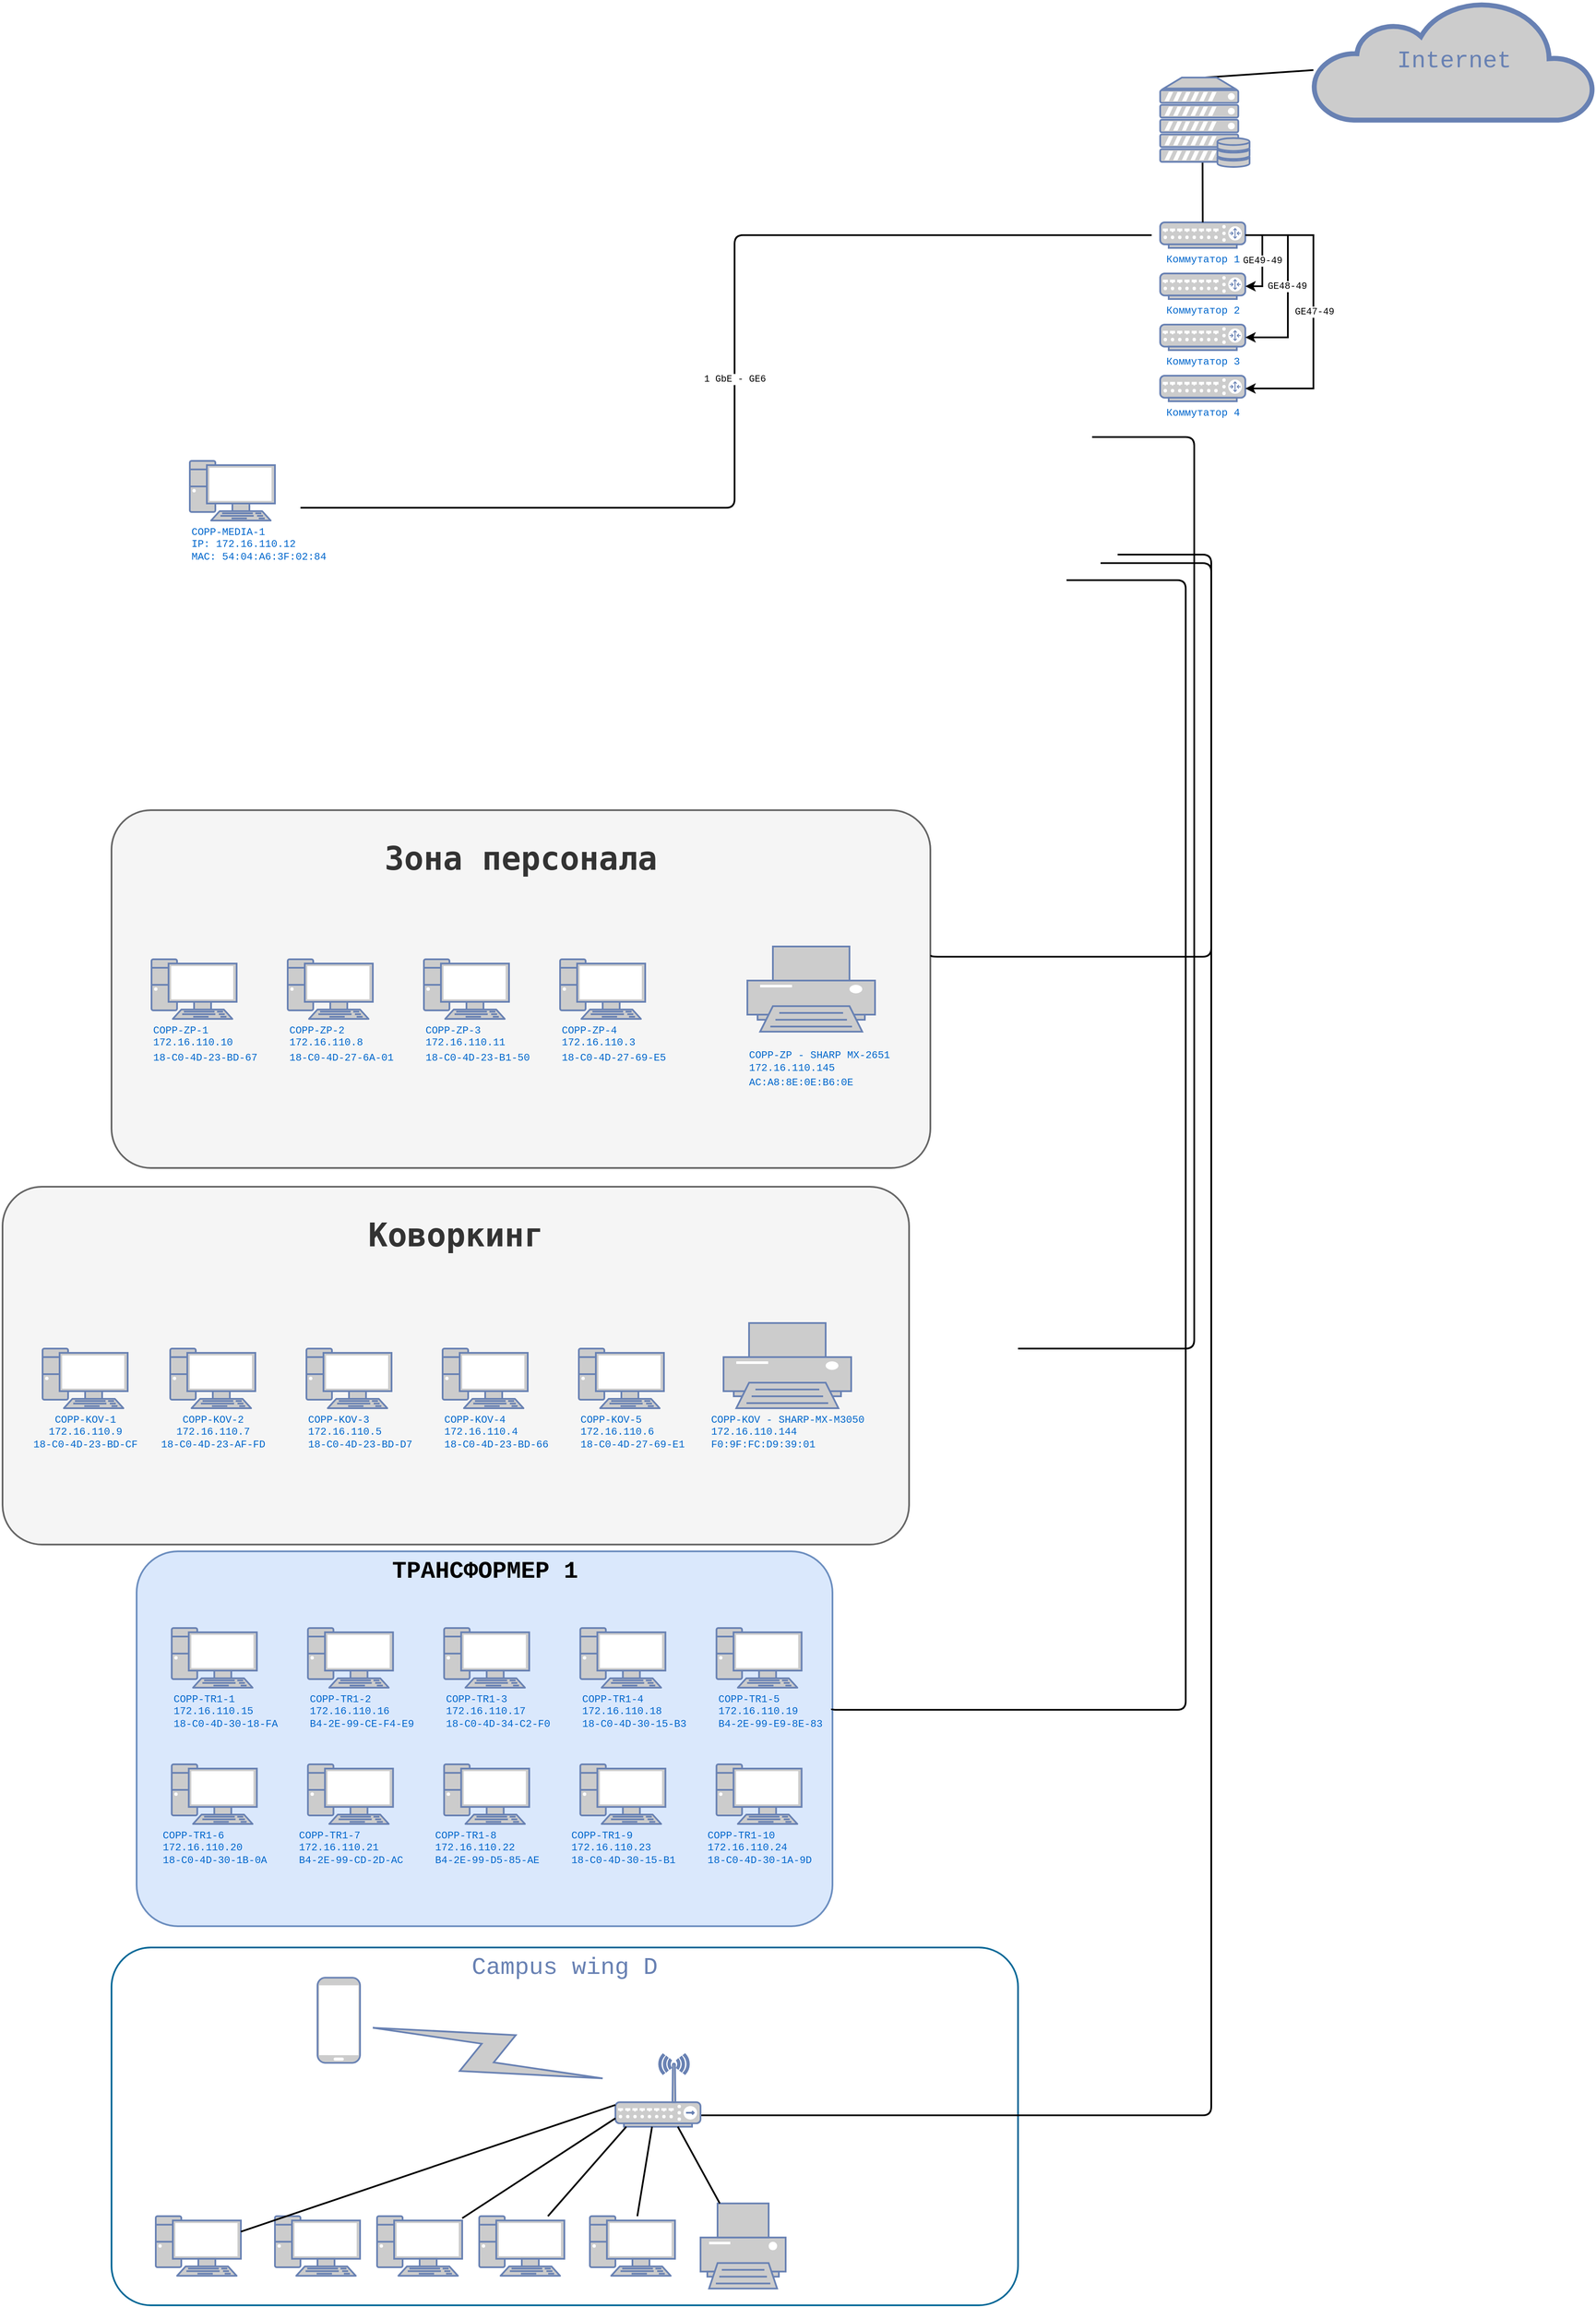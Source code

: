 <mxfile version="24.7.12">
  <diagram name="Page-1" id="bfe91b75-5d2c-26a0-9c1d-138518896778">
    <mxGraphModel dx="4447" dy="3542" grid="1" gridSize="10" guides="1" tooltips="1" connect="1" arrows="1" fold="1" page="1" pageScale="1" pageWidth="1100" pageHeight="850" background="none" math="0" shadow="0">
      <root>
        <mxCell id="0" />
        <mxCell id="1" parent="0" />
        <mxCell id="7c3789c024ecab99-82" value="Campus wing D" style="rounded=1;whiteSpace=wrap;html=1;shadow=0;comic=0;strokeColor=#036897;strokeWidth=2;fillColor=none;fontFamily=Courier New;fontSize=28;fontColor=#6881B3;align=center;arcSize=11;verticalAlign=top;" parent="1" vertex="1">
          <mxGeometry x="78" y="1355" width="1065" height="420" as="geometry" />
        </mxCell>
        <mxCell id="7c3789c024ecab99-81" value="&lt;b&gt;ТРАНСФОРМЕР 1&lt;/b&gt;" style="rounded=1;whiteSpace=wrap;html=1;shadow=0;comic=0;strokeColor=#6c8ebf;strokeWidth=2;fillColor=#dae8fc;fontFamily=Courier New;fontSize=28;align=center;arcSize=11;verticalAlign=top;" parent="1" vertex="1">
          <mxGeometry x="107.5" y="890" width="817.5" height="440" as="geometry" />
        </mxCell>
        <mxCell id="7c3789c024ecab99-79" value="&lt;pre style=&quot;color: rgb(51, 51, 51);&quot;&gt;&lt;span style=&quot;font-size: 38px; background-color: initial;&quot;&gt;&lt;b&gt;Коворкинг&lt;/b&gt;&lt;/span&gt;&lt;/pre&gt;" style="rounded=1;whiteSpace=wrap;html=1;shadow=0;comic=0;strokeColor=#666666;strokeWidth=2;fillColor=#f5f5f5;fontFamily=Courier New;fontSize=28;fontColor=#333333;align=center;arcSize=11;verticalAlign=top;" parent="1" vertex="1">
          <mxGeometry x="-50" y="462" width="1065" height="420" as="geometry" />
        </mxCell>
        <mxCell id="7c3789c024ecab99-78" value="&lt;pre style=&quot;&quot;&gt;&lt;span style=&quot;font-size: 38px; background-color: initial;&quot;&gt;&lt;b&gt;Зона персонала&lt;/b&gt;&lt;/span&gt;&lt;/pre&gt;" style="rounded=1;whiteSpace=wrap;html=1;shadow=0;comic=0;strokeWidth=2;fontFamily=Courier New;fontSize=28;align=center;arcSize=11;verticalAlign=top;fillColor=#f5f5f5;fontColor=#333333;strokeColor=#666666;" parent="1" vertex="1">
          <mxGeometry x="78" y="20" width="962" height="420" as="geometry" />
        </mxCell>
        <mxCell id="7c3789c024ecab99-18" style="edgeStyle=orthogonalEdgeStyle;html=1;labelBackgroundColor=none;endArrow=none;endFill=0;strokeWidth=2;fontFamily=Courier New;fontSize=15;fontColor=#036897;exitX=1.001;exitY=0.405;exitDx=0;exitDy=0;exitPerimeter=0;" parent="1" source="7c3789c024ecab99-78" edge="1">
          <mxGeometry relative="1" as="geometry">
            <mxPoint x="1260" y="-280" as="targetPoint" />
            <Array as="points">
              <mxPoint x="1370" y="192" />
              <mxPoint x="1370" y="-280" />
            </Array>
            <mxPoint x="1050" y="192" as="sourcePoint" />
          </mxGeometry>
        </mxCell>
        <mxCell id="7c3789c024ecab99-10" value="Коммутатор 2" style="fontColor=#0066CC;verticalAlign=top;verticalLabelPosition=bottom;labelPosition=center;align=center;html=1;fillColor=#CCCCCC;strokeColor=#6881B3;gradientColor=none;gradientDirection=north;strokeWidth=2;shape=mxgraph.networks.router;rounded=0;shadow=0;comic=0;fontFamily=Courier New;" parent="1" vertex="1">
          <mxGeometry x="1310" y="-610" width="100" height="30" as="geometry" />
        </mxCell>
        <mxCell id="7c3789c024ecab99-1" value="COPP-ZP-1&lt;div&gt;&lt;table style=&quot;border-collapse:&lt;br/&gt; collapse;width:142pt&quot; width=&quot;189&quot; cellspacing=&quot;0&quot; cellpadding=&quot;0&quot; border=&quot;0&quot;&gt;&lt;tbody&gt;&lt;tr style=&quot;height:15.0pt&quot; height=&quot;20&quot;&gt;  &lt;td style=&quot;height:15.0pt;width:142pt&quot; width=&quot;189&quot; class=&quot;xl65&quot; height=&quot;20&quot;&gt;172.16.110.10&lt;br&gt;&lt;table style=&quot;border-collapse:&lt;br/&gt; collapse;width:149pt&quot; width=&quot;199&quot; cellspacing=&quot;0&quot; cellpadding=&quot;0&quot; border=&quot;0&quot;&gt;&lt;tbody&gt;&lt;tr style=&quot;height:15.0pt&quot; height=&quot;20&quot;&gt;  &lt;td style=&quot;height:15.0pt;width:149pt&quot; width=&quot;199&quot; class=&quot;xl65&quot; height=&quot;20&quot;&gt;18-C0-4D-23-BD-67&lt;/td&gt;&lt;/tr&gt;&lt;/tbody&gt;&lt;/table&gt;&lt;/td&gt;&lt;/tr&gt;&lt;/tbody&gt;&lt;/table&gt;&lt;/div&gt;" style="fontColor=#0066CC;verticalAlign=top;verticalLabelPosition=bottom;labelPosition=center;align=left;html=1;fillColor=#CCCCCC;strokeColor=#6881B3;gradientColor=none;gradientDirection=north;strokeWidth=2;shape=mxgraph.networks.pc;rounded=0;shadow=0;comic=0;fontFamily=Courier New;" parent="1" vertex="1">
          <mxGeometry x="125.0" y="195" width="100" height="70" as="geometry" />
        </mxCell>
        <mxCell id="7c3789c024ecab99-2" value="COPP-ZP-2&lt;div&gt;&lt;div&gt;&lt;table style=&quot;border-collapse:&lt;br/&gt; collapse;width:142pt&quot; width=&quot;189&quot; cellspacing=&quot;0&quot; cellpadding=&quot;0&quot; border=&quot;0&quot;&gt;&lt;tbody&gt;&lt;tr style=&quot;height:15.0pt&quot; height=&quot;20&quot;&gt;  &lt;td style=&quot;height:15.0pt;width:142pt&quot; width=&quot;189&quot; class=&quot;xl65&quot; height=&quot;20&quot;&gt;172.16.110.8&lt;br&gt;&lt;table style=&quot;border-collapse:&lt;br/&gt; collapse;width:149pt&quot; width=&quot;199&quot; cellspacing=&quot;0&quot; cellpadding=&quot;0&quot; border=&quot;0&quot;&gt;&lt;tbody&gt;&lt;tr style=&quot;height:15.0pt&quot; height=&quot;20&quot;&gt;  &lt;td style=&quot;height:15.0pt;width:149pt&quot; width=&quot;199&quot; class=&quot;xl65&quot; height=&quot;20&quot;&gt;18-С0-4D-27-6A-01&lt;/td&gt;&lt;/tr&gt;&lt;/tbody&gt;&lt;/table&gt;&lt;/td&gt;&lt;/tr&gt;&lt;/tbody&gt;&lt;/table&gt;&lt;/div&gt;&lt;/div&gt;" style="fontColor=#0066CC;verticalAlign=top;verticalLabelPosition=bottom;labelPosition=center;align=left;html=1;fillColor=#CCCCCC;strokeColor=#6881B3;gradientColor=none;gradientDirection=north;strokeWidth=2;shape=mxgraph.networks.pc;rounded=0;shadow=0;comic=0;fontFamily=Courier New;" parent="1" vertex="1">
          <mxGeometry x="285.0" y="195" width="100" height="70" as="geometry" />
        </mxCell>
        <mxCell id="7c3789c024ecab99-3" value="COPP-ZP-3&lt;br&gt;&lt;table style=&quot;border-collapse:&lt;br/&gt; collapse;width:142pt&quot; width=&quot;189&quot; cellspacing=&quot;0&quot; cellpadding=&quot;0&quot; border=&quot;0&quot;&gt;&lt;tbody&gt;&lt;tr style=&quot;height:15.0pt&quot; height=&quot;20&quot;&gt;  &lt;td style=&quot;height:15.0pt;width:142pt&quot; width=&quot;189&quot; class=&quot;xl65&quot; height=&quot;20&quot;&gt;172.16.110.11&lt;br&gt;&lt;table style=&quot;border-collapse:&lt;br/&gt; collapse;width:149pt&quot; width=&quot;199&quot; cellspacing=&quot;0&quot; cellpadding=&quot;0&quot; border=&quot;0&quot;&gt;&lt;tbody&gt;&lt;tr style=&quot;height:15.0pt&quot; height=&quot;20&quot;&gt;  &lt;td style=&quot;height:15.0pt;width:149pt&quot; width=&quot;199&quot; class=&quot;xl65&quot; height=&quot;20&quot;&gt;18-C0-4D-23-B1-50&lt;/td&gt;&lt;/tr&gt;&lt;/tbody&gt;&lt;/table&gt;&lt;/td&gt;&lt;/tr&gt;&lt;/tbody&gt;&lt;/table&gt;" style="fontColor=#0066CC;verticalAlign=top;verticalLabelPosition=bottom;labelPosition=center;align=left;html=1;fillColor=#CCCCCC;strokeColor=#6881B3;gradientColor=none;gradientDirection=north;strokeWidth=2;shape=mxgraph.networks.pc;rounded=0;shadow=0;comic=0;fontFamily=Courier New;" parent="1" vertex="1">
          <mxGeometry x="445.0" y="195" width="100" height="70" as="geometry" />
        </mxCell>
        <mxCell id="7c3789c024ecab99-5" value="COPP-ZP-4&lt;br&gt;&lt;table style=&quot;border-collapse:&lt;br/&gt; collapse;width:142pt&quot; width=&quot;189&quot; cellspacing=&quot;0&quot; cellpadding=&quot;0&quot; border=&quot;0&quot;&gt;&lt;tbody&gt;&lt;tr style=&quot;height:15.0pt&quot; height=&quot;20&quot;&gt;  &lt;td style=&quot;height:15.0pt;width:142pt&quot; width=&quot;189&quot; class=&quot;xl65&quot; height=&quot;20&quot;&gt;172.16.110.3&lt;br&gt;&lt;table style=&quot;border-collapse:&lt;br/&gt; collapse;width:149pt&quot; width=&quot;199&quot; cellspacing=&quot;0&quot; cellpadding=&quot;0&quot; border=&quot;0&quot;&gt;&lt;tbody&gt;&lt;tr style=&quot;height:15.0pt&quot; height=&quot;20&quot;&gt;  &lt;td style=&quot;height:15.0pt;width:149pt&quot; width=&quot;199&quot; class=&quot;xl65&quot; height=&quot;20&quot;&gt;18-C0-4D-27-69-E5&lt;/td&gt;&lt;/tr&gt;&lt;/tbody&gt;&lt;/table&gt;&lt;/td&gt;&lt;/tr&gt;&lt;/tbody&gt;&lt;/table&gt;&lt;div&gt;&lt;br&gt;&lt;/div&gt;" style="fontColor=#0066CC;verticalAlign=top;verticalLabelPosition=bottom;labelPosition=center;align=left;html=1;fillColor=#CCCCCC;strokeColor=#6881B3;gradientColor=none;gradientDirection=north;strokeWidth=2;shape=mxgraph.networks.pc;rounded=0;shadow=0;comic=0;fontFamily=Courier New;" parent="1" vertex="1">
          <mxGeometry x="605.0" y="195" width="100" height="70" as="geometry" />
        </mxCell>
        <mxCell id="7c3789c024ecab99-6" value="&lt;br&gt;&lt;table style=&quot;border-collapse:&lt;br/&gt; collapse;width:170pt&quot; width=&quot;227&quot; cellspacing=&quot;0&quot; cellpadding=&quot;0&quot; border=&quot;0&quot;&gt;&lt;tbody&gt;&lt;tr style=&quot;height:15.0pt&quot; height=&quot;20&quot;&gt;  &lt;td style=&quot;height:15.0pt;width:170pt&quot; width=&quot;227&quot; class=&quot;xl65&quot; height=&quot;20&quot;&gt;COPP-ZP - SHARP MX-2651&lt;br&gt;&lt;table style=&quot;border-collapse:&lt;br/&gt; collapse;width:142pt&quot; width=&quot;189&quot; cellspacing=&quot;0&quot; cellpadding=&quot;0&quot; border=&quot;0&quot;&gt;&lt;tbody&gt;&lt;tr style=&quot;height:15.0pt&quot; height=&quot;20&quot;&gt;  &lt;td style=&quot;height:15.0pt;width:142pt&quot; width=&quot;189&quot; height=&quot;20&quot;&gt;172.16.110.145&lt;br&gt;&lt;table style=&quot;border-collapse:&lt;br/&gt; collapse;width:149pt&quot; width=&quot;199&quot; cellspacing=&quot;0&quot; cellpadding=&quot;0&quot; border=&quot;0&quot;&gt;&lt;tbody&gt;&lt;tr style=&quot;height:15.0pt&quot; height=&quot;20&quot;&gt;  &lt;td style=&quot;height:15.0pt;width:149pt&quot; width=&quot;199&quot; height=&quot;20&quot;&gt;AC:A8:8E:0E:B6:0E&lt;/td&gt;&lt;/tr&gt;&lt;/tbody&gt;&lt;/table&gt;&lt;/td&gt;&lt;/tr&gt;&lt;/tbody&gt;&lt;/table&gt;&lt;/td&gt;&lt;/tr&gt;&lt;/tbody&gt;&lt;/table&gt;" style="fontColor=#0066CC;verticalAlign=top;verticalLabelPosition=bottom;labelPosition=center;align=left;html=1;fillColor=#CCCCCC;strokeColor=#6881B3;gradientColor=none;gradientDirection=north;strokeWidth=2;shape=mxgraph.networks.printer;rounded=0;shadow=0;comic=0;fontFamily=Courier New;" parent="1" vertex="1">
          <mxGeometry x="825" y="180" width="150" height="100" as="geometry" />
        </mxCell>
        <mxCell id="7c3789c024ecab99-20" value="COPP-KOV-1&lt;table style=&quot;border-collapse:&lt;br/&gt; collapse;width:142pt&quot; width=&quot;189&quot; cellspacing=&quot;0&quot; cellpadding=&quot;0&quot; border=&quot;0&quot;&gt;&lt;tbody&gt;&lt;tr style=&quot;height:15.0pt&quot; height=&quot;20&quot;&gt;&lt;br/&gt;  &lt;td style=&quot;height:15.0pt;width:142pt&quot; width=&quot;189&quot; class=&quot;xl65&quot; height=&quot;20&quot;&gt;172.16.110.9&lt;table style=&quot;border-collapse:&lt;br/&gt; collapse;width:149pt&quot; width=&quot;199&quot; cellspacing=&quot;0&quot; cellpadding=&quot;0&quot; border=&quot;0&quot;&gt;&lt;tbody&gt;&lt;tr style=&quot;height:15.0pt&quot; height=&quot;20&quot;&gt;&lt;br/&gt;  &lt;td style=&quot;height:15.0pt;width:149pt&quot; width=&quot;199&quot; class=&quot;xl65&quot; height=&quot;20&quot;&gt;18-C0-4D-23-BD-CF&lt;table style=&quot;border-collapse:&lt;br/&gt; collapse;width:149pt&quot; width=&quot;199&quot; cellspacing=&quot;0&quot; cellpadding=&quot;0&quot; border=&quot;0&quot;&gt;&lt;tbody&gt;&lt;tr style=&quot;height:15.0pt&quot; height=&quot;20&quot;&gt;&lt;br/&gt;  &lt;td style=&quot;height:15.0pt;width:149pt&quot; width=&quot;199&quot; class=&quot;xl65&quot; height=&quot;20&quot;&gt;&lt;br&gt;&lt;/td&gt;&lt;/tr&gt;&lt;/tbody&gt;&lt;/table&gt;&lt;/td&gt;&lt;/tr&gt;&lt;/tbody&gt;&lt;/table&gt;&lt;/td&gt;&lt;/tr&gt;&lt;/tbody&gt;&lt;/table&gt;" style="fontColor=#0066CC;verticalAlign=top;verticalLabelPosition=bottom;labelPosition=center;align=center;html=1;fillColor=#CCCCCC;strokeColor=#6881B3;gradientColor=none;gradientDirection=north;strokeWidth=2;shape=mxgraph.networks.pc;rounded=0;shadow=0;comic=0;fontFamily=Courier New;" parent="1" vertex="1">
          <mxGeometry x="-3.0" y="652" width="100" height="70" as="geometry" />
        </mxCell>
        <mxCell id="7c3789c024ecab99-21" value="COPP-KOV-2&lt;table style=&quot;border-collapse:&lt;br/&gt; collapse;width:142pt&quot; width=&quot;189&quot; cellspacing=&quot;0&quot; cellpadding=&quot;0&quot; border=&quot;0&quot;&gt;&lt;tbody&gt;&lt;tr style=&quot;height:15.0pt&quot; height=&quot;20&quot;&gt;&lt;br/&gt;  &lt;td style=&quot;height:15.0pt;width:142pt&quot; width=&quot;189&quot; class=&quot;xl65&quot; height=&quot;20&quot;&gt;172.16.110.7&lt;table style=&quot;border-collapse:&lt;br/&gt; collapse;width:149pt&quot; width=&quot;199&quot; cellspacing=&quot;0&quot; cellpadding=&quot;0&quot; border=&quot;0&quot;&gt;&lt;tbody&gt;&lt;tr style=&quot;height:15.0pt&quot; height=&quot;20&quot;&gt;&lt;br/&gt;  &lt;td style=&quot;height:15.0pt;width:149pt&quot; width=&quot;199&quot; class=&quot;xl65&quot; height=&quot;20&quot;&gt;18-C0-4D-23-AF-FD&lt;table style=&quot;border-collapse:&lt;br/&gt; collapse;width:149pt&quot; width=&quot;199&quot; cellspacing=&quot;0&quot; cellpadding=&quot;0&quot; border=&quot;0&quot;&gt;&lt;tbody&gt;&lt;tr style=&quot;height:15.0pt&quot; height=&quot;20&quot;&gt;&lt;br/&gt;  &lt;td style=&quot;height:15.0pt;width:149pt&quot; width=&quot;199&quot; class=&quot;xl65&quot; height=&quot;20&quot;&gt;&lt;br&gt;&lt;/td&gt;&lt;/tr&gt;&lt;/tbody&gt;&lt;/table&gt;&lt;/td&gt;&lt;/tr&gt;&lt;/tbody&gt;&lt;/table&gt;&lt;/td&gt;&lt;/tr&gt;&lt;/tbody&gt;&lt;/table&gt;" style="fontColor=#0066CC;verticalAlign=top;verticalLabelPosition=bottom;labelPosition=center;align=center;html=1;fillColor=#CCCCCC;strokeColor=#6881B3;gradientColor=none;gradientDirection=north;strokeWidth=2;shape=mxgraph.networks.pc;rounded=0;shadow=0;comic=0;fontFamily=Courier New;" parent="1" vertex="1">
          <mxGeometry x="147.0" y="652" width="100" height="70" as="geometry" />
        </mxCell>
        <mxCell id="7c3789c024ecab99-23" value="&lt;table style=&quot;border-collapse:&lt;br/&gt; collapse;width:170pt&quot; width=&quot;227&quot; cellspacing=&quot;0&quot; cellpadding=&quot;0&quot; border=&quot;0&quot;&gt;&lt;tbody&gt;&lt;tr style=&quot;height:15.0pt&quot; height=&quot;20&quot;&gt;  &lt;td style=&quot;height:15.0pt;width:170pt&quot; width=&quot;227&quot; class=&quot;xl65&quot; height=&quot;20&quot;&gt;COPP-KOV-3&lt;br&gt;&lt;table style=&quot;border-collapse:&lt;br/&gt; collapse;width:142pt&quot; width=&quot;189&quot; cellspacing=&quot;0&quot; cellpadding=&quot;0&quot; border=&quot;0&quot;&gt;&lt;tbody&gt;&lt;tr style=&quot;height:15.0pt&quot; height=&quot;20&quot;&gt;  &lt;td style=&quot;height:15.0pt;width:142pt&quot; width=&quot;189&quot; class=&quot;xl65&quot; height=&quot;20&quot;&gt;172.16.110.5&lt;br&gt;&lt;table style=&quot;border-collapse:&lt;br/&gt; collapse;width:149pt&quot; width=&quot;199&quot; cellspacing=&quot;0&quot; cellpadding=&quot;0&quot; border=&quot;0&quot;&gt;&lt;tbody&gt;&lt;tr style=&quot;height:15.0pt&quot; height=&quot;20&quot;&gt;  &lt;td style=&quot;height:15.0pt;width:149pt&quot; width=&quot;199&quot; class=&quot;xl65&quot; height=&quot;20&quot;&gt;18-C0-4D-23-BD-D7&lt;br&gt;&lt;table style=&quot;border-collapse:&lt;br/&gt; collapse;width:149pt&quot; width=&quot;199&quot; cellspacing=&quot;0&quot; cellpadding=&quot;0&quot; border=&quot;0&quot;&gt;&lt;tbody&gt;&lt;tr style=&quot;height:15.0pt&quot; height=&quot;20&quot;&gt;  &lt;td style=&quot;height:15.0pt;width:149pt&quot; width=&quot;199&quot; class=&quot;xl65&quot; height=&quot;20&quot;&gt;&lt;br&gt;&lt;/td&gt;&lt;/tr&gt;&lt;/tbody&gt;&lt;/table&gt;&lt;/td&gt;&lt;/tr&gt;&lt;/tbody&gt;&lt;/table&gt;&lt;/td&gt;&lt;/tr&gt;&lt;/tbody&gt;&lt;/table&gt;&lt;/td&gt;&lt;/tr&gt;&lt;/tbody&gt;&lt;/table&gt;" style="fontColor=#0066CC;verticalAlign=top;verticalLabelPosition=bottom;labelPosition=center;align=left;html=1;fillColor=#CCCCCC;strokeColor=#6881B3;gradientColor=none;gradientDirection=north;strokeWidth=2;shape=mxgraph.networks.pc;rounded=0;shadow=0;comic=0;fontFamily=Courier New;" parent="1" vertex="1">
          <mxGeometry x="307.0" y="652" width="100" height="70" as="geometry" />
        </mxCell>
        <mxCell id="7c3789c024ecab99-25" value="COPP-KOV-4&lt;table style=&quot;border-collapse:&lt;br/&gt; collapse;width:142pt&quot; width=&quot;189&quot; cellspacing=&quot;0&quot; cellpadding=&quot;0&quot; border=&quot;0&quot;&gt;&lt;tbody&gt;&lt;tr style=&quot;height:15.0pt&quot; height=&quot;20&quot;&gt;&lt;br/&gt;  &lt;td style=&quot;height:15.0pt;width:142pt&quot; width=&quot;189&quot; class=&quot;xl65&quot; height=&quot;20&quot;&gt;172.16.110.4&lt;table style=&quot;border-collapse:&lt;br/&gt; collapse;width:149pt&quot; width=&quot;199&quot; cellspacing=&quot;0&quot; cellpadding=&quot;0&quot; border=&quot;0&quot;&gt;&lt;tbody&gt;&lt;tr style=&quot;height:15.0pt&quot; height=&quot;20&quot;&gt;&lt;br/&gt;  &lt;td style=&quot;height:15.0pt;width:149pt&quot; width=&quot;199&quot; class=&quot;xl65&quot; height=&quot;20&quot;&gt;18-C0-4D-23-BD-66&lt;table style=&quot;border-collapse:&lt;br/&gt; collapse;width:149pt&quot; width=&quot;199&quot; cellspacing=&quot;0&quot; cellpadding=&quot;0&quot; border=&quot;0&quot;&gt;&lt;tbody&gt;&lt;tr style=&quot;height:15.0pt&quot; height=&quot;20&quot;&gt;&lt;br/&gt;  &lt;td style=&quot;height:15.0pt;width:149pt&quot; width=&quot;199&quot; class=&quot;xl65&quot; height=&quot;20&quot;&gt;&lt;br&gt;&lt;/td&gt;&lt;/tr&gt;&lt;/tbody&gt;&lt;/table&gt;&lt;/td&gt;&lt;/tr&gt;&lt;/tbody&gt;&lt;/table&gt;&lt;/td&gt;&lt;/tr&gt;&lt;/tbody&gt;&lt;/table&gt;" style="fontColor=#0066CC;verticalAlign=top;verticalLabelPosition=bottom;labelPosition=center;align=left;html=1;fillColor=#CCCCCC;strokeColor=#6881B3;gradientColor=none;gradientDirection=north;strokeWidth=2;shape=mxgraph.networks.pc;rounded=0;shadow=0;comic=0;fontFamily=Courier New;" parent="1" vertex="1">
          <mxGeometry x="467.0" y="652" width="100" height="70" as="geometry" />
        </mxCell>
        <mxCell id="7c3789c024ecab99-27" value="COPP-KOV-5&lt;table style=&quot;border-collapse:&lt;br/&gt; collapse;width:142pt&quot; width=&quot;189&quot; cellspacing=&quot;0&quot; cellpadding=&quot;0&quot; border=&quot;0&quot;&gt;&lt;tbody&gt;&lt;tr style=&quot;height:15.0pt&quot; height=&quot;20&quot;&gt;&lt;br/&gt;  &lt;td style=&quot;height:15.0pt;width:142pt&quot; width=&quot;189&quot; class=&quot;xl65&quot; height=&quot;20&quot;&gt;172.16.110.6&lt;br&gt;18-C0-4D-27-69-E1&lt;br&gt;&lt;/td&gt;&lt;/tr&gt;&lt;/tbody&gt;&lt;/table&gt;" style="fontColor=#0066CC;verticalAlign=top;verticalLabelPosition=bottom;labelPosition=center;align=left;html=1;fillColor=#CCCCCC;strokeColor=#6881B3;gradientColor=none;gradientDirection=north;strokeWidth=2;shape=mxgraph.networks.pc;rounded=0;shadow=0;comic=0;fontFamily=Courier New;" parent="1" vertex="1">
          <mxGeometry x="627.0" y="652" width="100" height="70" as="geometry" />
        </mxCell>
        <mxCell id="7c3789c024ecab99-29" value="&lt;div style=&quot;text-align: left;&quot;&gt;&lt;span style=&quot;background-color: initial;&quot;&gt;COPP-KOV - SHARP-MX-M3050&lt;/span&gt;&lt;/div&gt;&lt;div style=&quot;text-align: left;&quot;&gt;172.16.110.144&lt;br&gt;&lt;/div&gt;&lt;div style=&quot;text-align: left;&quot;&gt;F0:9F:FC:D9:39:01&lt;br&gt;&lt;/div&gt;" style="fontColor=#0066CC;verticalAlign=top;verticalLabelPosition=bottom;labelPosition=center;align=center;html=1;fillColor=#CCCCCC;strokeColor=#6881B3;gradientColor=none;gradientDirection=north;strokeWidth=2;shape=mxgraph.networks.printer;rounded=0;shadow=0;comic=0;fontFamily=Courier New;" parent="1" vertex="1">
          <mxGeometry x="797" y="622" width="150" height="100" as="geometry" />
        </mxCell>
        <mxCell id="7c3789c024ecab99-50" style="edgeStyle=orthogonalEdgeStyle;html=1;labelBackgroundColor=none;endArrow=none;endFill=0;strokeWidth=2;fontFamily=Courier New;fontSize=15;fontColor=#036897;" parent="1" edge="1">
          <mxGeometry relative="1" as="geometry">
            <mxPoint x="1230" y="-418" as="targetPoint" />
            <mxPoint x="1143" y="652" as="sourcePoint" />
            <Array as="points">
              <mxPoint x="1350" y="652" />
              <mxPoint x="1350" y="-418" />
            </Array>
          </mxGeometry>
        </mxCell>
        <mxCell id="7c3789c024ecab99-34" value="COPP-TR1-1&lt;br&gt;&lt;table style=&quot;border-collapse:&lt;br/&gt; collapse;width:142pt&quot; width=&quot;189&quot; cellspacing=&quot;0&quot; cellpadding=&quot;0&quot; border=&quot;0&quot;&gt;&lt;tbody&gt;&lt;tr style=&quot;height:15.0pt&quot; height=&quot;20&quot;&gt;  &lt;td style=&quot;height:15.0pt;width:142pt&quot; width=&quot;189&quot; class=&quot;xl65&quot; height=&quot;20&quot;&gt;172.16.110.15&lt;br&gt;&lt;table style=&quot;border-collapse:&lt;br/&gt; collapse;width:149pt&quot; width=&quot;199&quot; cellspacing=&quot;0&quot; cellpadding=&quot;0&quot; border=&quot;0&quot;&gt;&lt;tbody&gt;&lt;tr style=&quot;height:15.0pt&quot; height=&quot;20&quot;&gt;  &lt;td style=&quot;height:15.0pt;width:149pt&quot; width=&quot;199&quot; class=&quot;xl65&quot; height=&quot;20&quot;&gt;18-C0-4D-30-18-FA&lt;br&gt;&lt;table style=&quot;border-collapse:&lt;br/&gt; collapse;width:149pt&quot; width=&quot;199&quot; cellspacing=&quot;0&quot; cellpadding=&quot;0&quot; border=&quot;0&quot;&gt;&lt;tbody&gt;&lt;tr style=&quot;height:15.0pt&quot; height=&quot;20&quot;&gt;  &lt;td style=&quot;height:15.0pt;width:149pt&quot; width=&quot;199&quot; class=&quot;xl65&quot; height=&quot;20&quot;&gt;&lt;br&gt;&lt;/td&gt;&lt;/tr&gt;&lt;/tbody&gt;&lt;/table&gt;&lt;/td&gt;&lt;/tr&gt;&lt;/tbody&gt;&lt;/table&gt;&lt;/td&gt;&lt;/tr&gt;&lt;/tbody&gt;&lt;/table&gt;" style="fontColor=#0066CC;verticalAlign=top;verticalLabelPosition=bottom;labelPosition=center;align=left;html=1;fillColor=#CCCCCC;strokeColor=#6881B3;gradientColor=none;gradientDirection=north;strokeWidth=2;shape=mxgraph.networks.pc;rounded=0;shadow=0;comic=0;fontFamily=Courier New;" parent="1" vertex="1">
          <mxGeometry x="148.75" y="980.002" width="100" height="70" as="geometry" />
        </mxCell>
        <mxCell id="7c3789c024ecab99-35" value="COPP-TR1-3&lt;table style=&quot;border-collapse:&lt;br/&gt; collapse;width:142pt&quot; width=&quot;189&quot; cellspacing=&quot;0&quot; cellpadding=&quot;0&quot; border=&quot;0&quot;&gt;&lt;tbody&gt;&lt;tr style=&quot;height:15.0pt&quot; height=&quot;20&quot;&gt;&lt;br/&gt;  &lt;td style=&quot;height:15.0pt;width:142pt&quot; width=&quot;189&quot; class=&quot;xl65&quot; height=&quot;20&quot;&gt;172.16.110.17&lt;table style=&quot;border-collapse:&lt;br/&gt; collapse;width:149pt&quot; width=&quot;199&quot; cellspacing=&quot;0&quot; cellpadding=&quot;0&quot; border=&quot;0&quot;&gt;&lt;tbody&gt;&lt;tr style=&quot;height:15.0pt&quot; height=&quot;20&quot;&gt;&lt;br/&gt;  &lt;td style=&quot;height:15.0pt;width:149pt&quot; width=&quot;199&quot; class=&quot;xl65&quot; height=&quot;20&quot;&gt;18-C0-4D-34-C2-F0&lt;table style=&quot;border-collapse:&lt;br/&gt; collapse;width:149pt&quot; width=&quot;199&quot; cellspacing=&quot;0&quot; cellpadding=&quot;0&quot; border=&quot;0&quot;&gt;&lt;tbody&gt;&lt;tr style=&quot;height:15.0pt&quot; height=&quot;20&quot;&gt;&lt;br/&gt;  &lt;td style=&quot;height:15.0pt;width:149pt&quot; width=&quot;199&quot; class=&quot;xl65&quot; height=&quot;20&quot;&gt;&lt;br&gt;&lt;/td&gt;&lt;/tr&gt;&lt;/tbody&gt;&lt;/table&gt;&lt;/td&gt;&lt;/tr&gt;&lt;/tbody&gt;&lt;/table&gt;&lt;/td&gt;&lt;/tr&gt;&lt;/tbody&gt;&lt;/table&gt;&lt;div&gt;&lt;br&gt;&lt;/div&gt;" style="fontColor=#0066CC;verticalAlign=top;verticalLabelPosition=bottom;labelPosition=center;align=left;html=1;fillColor=#CCCCCC;strokeColor=#6881B3;gradientColor=none;gradientDirection=north;strokeWidth=2;shape=mxgraph.networks.pc;rounded=0;shadow=0;comic=0;fontFamily=Courier New;" parent="1" vertex="1">
          <mxGeometry x="468.75" y="980" width="100" height="70" as="geometry" />
        </mxCell>
        <mxCell id="7c3789c024ecab99-37" value="COPP-TR1-4&lt;br&gt;&lt;table style=&quot;border-collapse:&lt;br/&gt; collapse;width:142pt&quot; width=&quot;189&quot; cellspacing=&quot;0&quot; cellpadding=&quot;0&quot; border=&quot;0&quot;&gt;&lt;tbody&gt;&lt;tr style=&quot;height:15.0pt&quot; height=&quot;20&quot;&gt;  &lt;td style=&quot;height:15.0pt;width:142pt&quot; width=&quot;189&quot; class=&quot;xl65&quot; height=&quot;20&quot;&gt;172.16.110.18&lt;br&gt;&lt;table style=&quot;border-collapse:&lt;br/&gt; collapse;width:149pt&quot; width=&quot;199&quot; cellspacing=&quot;0&quot; cellpadding=&quot;0&quot; border=&quot;0&quot;&gt;&lt;tbody&gt;&lt;tr style=&quot;height:15.0pt&quot; height=&quot;20&quot;&gt;  &lt;td style=&quot;height:15.0pt;width:149pt&quot; width=&quot;199&quot; class=&quot;xl65&quot; height=&quot;20&quot;&gt;18-C0-4D-30-15-B3&lt;br&gt;&lt;table style=&quot;border-collapse:&lt;br/&gt; collapse;width:149pt&quot; width=&quot;199&quot; cellspacing=&quot;0&quot; cellpadding=&quot;0&quot; border=&quot;0&quot;&gt;&lt;tbody&gt;&lt;tr style=&quot;height:15.0pt&quot; height=&quot;20&quot;&gt;  &lt;td style=&quot;height:15.0pt;width:149pt&quot; width=&quot;199&quot; class=&quot;xl65&quot; height=&quot;20&quot;&gt;&lt;br&gt;&lt;/td&gt;&lt;/tr&gt;&lt;/tbody&gt;&lt;/table&gt;&lt;/td&gt;&lt;/tr&gt;&lt;/tbody&gt;&lt;/table&gt;&lt;/td&gt;&lt;/tr&gt;&lt;/tbody&gt;&lt;/table&gt;" style="fontColor=#0066CC;verticalAlign=top;verticalLabelPosition=bottom;labelPosition=center;align=left;html=1;fillColor=#CCCCCC;strokeColor=#6881B3;gradientColor=none;gradientDirection=north;strokeWidth=2;shape=mxgraph.networks.pc;rounded=0;shadow=0;comic=0;fontFamily=Courier New;" parent="1" vertex="1">
          <mxGeometry x="628.75" y="980.002" width="100" height="70" as="geometry" />
        </mxCell>
        <mxCell id="7c3789c024ecab99-39" value="COPP-TR1-5&lt;br&gt;&lt;table style=&quot;border-collapse:&lt;br/&gt; collapse;width:142pt&quot; width=&quot;189&quot; cellspacing=&quot;0&quot; cellpadding=&quot;0&quot; border=&quot;0&quot;&gt;&lt;tbody&gt;&lt;tr style=&quot;height:15.0pt&quot; height=&quot;20&quot;&gt;  &lt;td style=&quot;height:15.0pt;width:142pt&quot; width=&quot;189&quot; class=&quot;xl65&quot; height=&quot;20&quot;&gt;172.16.110.19&lt;br&gt;B4-2E-99-E9-8E-83&lt;br&gt;&lt;/td&gt;&lt;/tr&gt;&lt;/tbody&gt;&lt;/table&gt;" style="fontColor=#0066CC;verticalAlign=top;verticalLabelPosition=bottom;labelPosition=center;align=left;html=1;fillColor=#CCCCCC;strokeColor=#6881B3;gradientColor=none;gradientDirection=north;strokeWidth=2;shape=mxgraph.networks.pc;rounded=0;shadow=0;comic=0;fontFamily=Courier New;" parent="1" vertex="1">
          <mxGeometry x="788.75" y="980.002" width="100" height="70" as="geometry" />
        </mxCell>
        <mxCell id="7c3789c024ecab99-51" style="edgeStyle=orthogonalEdgeStyle;html=1;labelBackgroundColor=none;endArrow=none;endFill=0;strokeWidth=2;fontFamily=Courier New;fontSize=15;fontColor=#036897;exitX=0.999;exitY=0.42;exitDx=0;exitDy=0;exitPerimeter=0;" parent="1" source="7c3789c024ecab99-81" edge="1">
          <mxGeometry relative="1" as="geometry">
            <mxPoint x="1200" y="-250" as="targetPoint" />
            <Array as="points">
              <mxPoint x="1340" y="1076" />
              <mxPoint x="1340" y="-250" />
            </Array>
            <mxPoint x="1150" y="1080" as="sourcePoint" />
          </mxGeometry>
        </mxCell>
        <mxCell id="7c3789c024ecab99-53" value="Internet" style="html=1;fillColor=#CCCCCC;strokeColor=#6881B3;gradientColor=none;gradientDirection=north;strokeWidth=2;shape=mxgraph.networks.cloud;fontColor=#6881B3;rounded=0;shadow=0;comic=0;align=center;fontSize=28;fontFamily=Courier New;" parent="1" vertex="1">
          <mxGeometry x="1490" y="-930" width="330" height="140" as="geometry" />
        </mxCell>
        <mxCell id="7c3789c024ecab99-56" style="edgeStyle=none;html=1;labelBackgroundColor=none;endArrow=none;endFill=0;strokeWidth=2;fontFamily=Courier New;fontSize=28;fontColor=#6881B3;exitX=0.5;exitY=0;exitDx=0;exitDy=0;exitPerimeter=0;" parent="1" source="7c3789c024ecab99-58" target="7c3789c024ecab99-53" edge="1">
          <mxGeometry relative="1" as="geometry" />
        </mxCell>
        <mxCell id="7c3789c024ecab99-54" value="Коммутатор 1" style="fontColor=#0066CC;verticalAlign=top;verticalLabelPosition=bottom;labelPosition=center;align=center;html=1;fillColor=#CCCCCC;strokeColor=#6881B3;gradientColor=none;gradientDirection=north;strokeWidth=2;shape=mxgraph.networks.router;rounded=0;shadow=0;comic=0;fontFamily=Courier New;noLabel=0;" parent="1" vertex="1">
          <mxGeometry x="1310" y="-670" width="100" height="30" as="geometry" />
        </mxCell>
        <mxCell id="7c3789c024ecab99-59" style="edgeStyle=none;html=1;labelBackgroundColor=none;endArrow=none;endFill=0;strokeWidth=2;fontFamily=Courier New;fontSize=28;fontColor=#6881B3;exitX=0.474;exitY=0.935;exitDx=0;exitDy=0;exitPerimeter=0;" parent="1" source="7c3789c024ecab99-58" target="7c3789c024ecab99-54" edge="1">
          <mxGeometry relative="1" as="geometry">
            <mxPoint x="1570" y="827" as="targetPoint" />
          </mxGeometry>
        </mxCell>
        <mxCell id="7c3789c024ecab99-58" value="" style="fontColor=#0066CC;verticalAlign=top;verticalLabelPosition=bottom;labelPosition=center;align=center;html=1;fillColor=#CCCCCC;strokeColor=#6881B3;gradientColor=none;gradientDirection=north;strokeWidth=2;shape=mxgraph.networks.server_storage;rounded=0;shadow=0;comic=0;fontFamily=Courier New;" parent="1" vertex="1">
          <mxGeometry x="1310" y="-840" width="105" height="105" as="geometry" />
        </mxCell>
        <mxCell id="7c3789c024ecab99-61" value="" style="fontColor=#0066CC;verticalAlign=top;verticalLabelPosition=bottom;labelPosition=center;align=center;html=1;fillColor=#CCCCCC;strokeColor=#6881B3;gradientColor=none;gradientDirection=north;strokeWidth=2;shape=mxgraph.networks.pc;rounded=0;shadow=0;comic=0;fontFamily=Courier New;" parent="1" vertex="1">
          <mxGeometry x="130.0" y="1670.412" width="100" height="70" as="geometry" />
        </mxCell>
        <mxCell id="7c3789c024ecab99-62" value="" style="fontColor=#0066CC;verticalAlign=top;verticalLabelPosition=bottom;labelPosition=center;align=center;html=1;fillColor=#CCCCCC;strokeColor=#6881B3;gradientColor=none;gradientDirection=north;strokeWidth=2;shape=mxgraph.networks.pc;rounded=0;shadow=0;comic=0;fontFamily=Courier New;" parent="1" vertex="1">
          <mxGeometry x="270.0" y="1670.412" width="100" height="70" as="geometry" />
        </mxCell>
        <mxCell id="7c3789c024ecab99-63" value="" style="fontColor=#0066CC;verticalAlign=top;verticalLabelPosition=bottom;labelPosition=center;align=center;html=1;fillColor=#CCCCCC;strokeColor=#6881B3;gradientColor=none;gradientDirection=north;strokeWidth=2;shape=mxgraph.networks.pc;rounded=0;shadow=0;comic=0;fontFamily=Courier New;" parent="1" vertex="1">
          <mxGeometry x="390.0" y="1670.412" width="100" height="70" as="geometry" />
        </mxCell>
        <mxCell id="7c3789c024ecab99-64" value="" style="fontColor=#0066CC;verticalAlign=top;verticalLabelPosition=bottom;labelPosition=center;align=center;html=1;fillColor=#CCCCCC;strokeColor=#6881B3;gradientColor=none;gradientDirection=north;strokeWidth=2;shape=mxgraph.networks.pc;rounded=0;shadow=0;comic=0;fontFamily=Courier New;" parent="1" vertex="1">
          <mxGeometry x="510.0" y="1670.412" width="100" height="70" as="geometry" />
        </mxCell>
        <mxCell id="7c3789c024ecab99-65" value="" style="fontColor=#0066CC;verticalAlign=top;verticalLabelPosition=bottom;labelPosition=center;align=center;html=1;fillColor=#CCCCCC;strokeColor=#6881B3;gradientColor=none;gradientDirection=north;strokeWidth=2;shape=mxgraph.networks.pc;rounded=0;shadow=0;comic=0;fontFamily=Courier New;" parent="1" vertex="1">
          <mxGeometry x="640.0" y="1670.412" width="100" height="70" as="geometry" />
        </mxCell>
        <mxCell id="7c3789c024ecab99-66" value="" style="fontColor=#0066CC;verticalAlign=top;verticalLabelPosition=bottom;labelPosition=center;align=center;html=1;fillColor=#CCCCCC;strokeColor=#6881B3;gradientColor=none;gradientDirection=north;strokeWidth=2;shape=mxgraph.networks.printer;rounded=0;shadow=0;comic=0;fontFamily=Courier New;" parent="1" vertex="1">
          <mxGeometry x="770.0" y="1655.412" width="100" height="100" as="geometry" />
        </mxCell>
        <mxCell id="7c3789c024ecab99-75" style="edgeStyle=orthogonalEdgeStyle;html=1;labelBackgroundColor=none;endArrow=none;endFill=0;strokeWidth=2;fontFamily=Courier New;fontSize=28;fontColor=#6881B3;" parent="1" source="7c3789c024ecab99-67" edge="1">
          <mxGeometry relative="1" as="geometry">
            <mxPoint x="1240" y="-270" as="targetPoint" />
            <Array as="points">
              <mxPoint x="1370" y="1552" />
              <mxPoint x="1370" y="-270" />
              <mxPoint x="1240" y="-270" />
            </Array>
          </mxGeometry>
        </mxCell>
        <mxCell id="7c3789c024ecab99-67" value="" style="fontColor=#0066CC;verticalAlign=top;verticalLabelPosition=bottom;labelPosition=center;align=center;html=1;fillColor=#CCCCCC;strokeColor=#6881B3;gradientColor=none;gradientDirection=north;strokeWidth=2;shape=mxgraph.networks.wireless_hub;rounded=0;shadow=0;comic=0;fontFamily=Courier New;" parent="1" vertex="1">
          <mxGeometry x="670.0" y="1480.412" width="100" height="85" as="geometry" />
        </mxCell>
        <mxCell id="7c3789c024ecab99-68" style="edgeStyle=none;html=1;labelBackgroundColor=none;endArrow=none;endFill=0;strokeWidth=2;fontFamily=Courier New;fontSize=15;fontColor=#036897;" parent="1" source="7c3789c024ecab99-61" target="7c3789c024ecab99-67" edge="1">
          <mxGeometry relative="1" as="geometry">
            <mxPoint x="650.0" y="1600.412" as="targetPoint" />
          </mxGeometry>
        </mxCell>
        <mxCell id="7c3789c024ecab99-69" style="edgeStyle=none;html=1;labelBackgroundColor=none;endArrow=none;endFill=0;strokeWidth=2;fontFamily=Courier New;fontSize=15;fontColor=#036897;" parent="1" source="7c3789c024ecab99-63" target="7c3789c024ecab99-67" edge="1">
          <mxGeometry relative="1" as="geometry" />
        </mxCell>
        <mxCell id="7c3789c024ecab99-70" style="edgeStyle=none;html=1;labelBackgroundColor=none;endArrow=none;endFill=0;strokeWidth=2;fontFamily=Courier New;fontSize=15;fontColor=#036897;" parent="1" source="7c3789c024ecab99-64" target="7c3789c024ecab99-67" edge="1">
          <mxGeometry relative="1" as="geometry" />
        </mxCell>
        <mxCell id="7c3789c024ecab99-71" style="edgeStyle=none;html=1;labelBackgroundColor=none;endArrow=none;endFill=0;strokeWidth=2;fontFamily=Courier New;fontSize=15;fontColor=#036897;" parent="1" source="7c3789c024ecab99-65" target="7c3789c024ecab99-67" edge="1">
          <mxGeometry relative="1" as="geometry" />
        </mxCell>
        <mxCell id="7c3789c024ecab99-72" style="edgeStyle=none;html=1;labelBackgroundColor=none;endArrow=none;endFill=0;strokeWidth=2;fontFamily=Courier New;fontSize=15;fontColor=#036897;" parent="1" source="7c3789c024ecab99-66" target="7c3789c024ecab99-67" edge="1">
          <mxGeometry relative="1" as="geometry" />
        </mxCell>
        <mxCell id="7c3789c024ecab99-73" value="" style="html=1;fillColor=#CCCCCC;strokeColor=#6881B3;gradientColor=none;gradientDirection=north;strokeWidth=2;shape=mxgraph.networks.comm_link_edge;html=1;labelBackgroundColor=none;endArrow=none;endFill=0;fontFamily=Courier New;fontSize=20;" parent="1" source="7c3789c024ecab99-67" target="7c3789c024ecab99-74" edge="1">
          <mxGeometry width="100" height="100" relative="1" as="geometry">
            <mxPoint x="900.0" y="1580.412" as="sourcePoint" />
            <mxPoint x="603.0" y="1493.412" as="targetPoint" />
          </mxGeometry>
        </mxCell>
        <mxCell id="7c3789c024ecab99-74" value="" style="fontColor=#0066CC;verticalAlign=top;verticalLabelPosition=bottom;labelPosition=center;align=center;html=1;fillColor=#CCCCCC;strokeColor=#6881B3;gradientColor=none;gradientDirection=north;strokeWidth=2;shape=mxgraph.networks.mobile;rounded=0;shadow=0;comic=0;fontFamily=Courier New;" parent="1" vertex="1">
          <mxGeometry x="320.0" y="1390.412" width="50" height="100" as="geometry" />
        </mxCell>
        <mxCell id="AV1VNRTLt9gfQaLUy012-5" value="Коммутатор 3" style="fontColor=#0066CC;verticalAlign=top;verticalLabelPosition=bottom;labelPosition=center;align=center;html=1;fillColor=#CCCCCC;strokeColor=#6881B3;gradientColor=none;gradientDirection=north;strokeWidth=2;shape=mxgraph.networks.router;rounded=0;shadow=0;comic=0;fontFamily=Courier New;" parent="1" vertex="1">
          <mxGeometry x="1310" y="-550" width="100" height="30" as="geometry" />
        </mxCell>
        <mxCell id="AV1VNRTLt9gfQaLUy012-6" value="Коммутатор 4" style="fontColor=#0066CC;verticalAlign=top;verticalLabelPosition=bottom;labelPosition=center;align=center;html=1;fillColor=#CCCCCC;strokeColor=#6881B3;gradientColor=none;gradientDirection=north;strokeWidth=2;shape=mxgraph.networks.router;rounded=0;shadow=0;comic=0;fontFamily=Courier New;" parent="1" vertex="1">
          <mxGeometry x="1310" y="-490" width="100" height="30" as="geometry" />
        </mxCell>
        <mxCell id="AV1VNRTLt9gfQaLUy012-10" style="edgeStyle=orthogonalEdgeStyle;rounded=0;orthogonalLoop=1;jettySize=auto;html=1;exitX=1;exitY=0.5;exitDx=0;exitDy=0;exitPerimeter=0;entryX=1;entryY=0.5;entryDx=0;entryDy=0;entryPerimeter=0;fontFamily=Courier New;strokeWidth=2;" parent="1" source="7c3789c024ecab99-54" target="7c3789c024ecab99-10" edge="1">
          <mxGeometry relative="1" as="geometry" />
        </mxCell>
        <mxCell id="AV1VNRTLt9gfQaLUy012-13" value="&lt;font&gt;GE49-49&lt;/font&gt;" style="edgeLabel;html=1;align=center;verticalAlign=middle;resizable=0;points=[];labelBorderColor=none;fontFamily=Courier New;" parent="AV1VNRTLt9gfQaLUy012-10" vertex="1" connectable="0">
          <mxGeometry relative="1" as="geometry">
            <mxPoint as="offset" />
          </mxGeometry>
        </mxCell>
        <mxCell id="AV1VNRTLt9gfQaLUy012-11" style="edgeStyle=orthogonalEdgeStyle;rounded=0;orthogonalLoop=1;jettySize=auto;html=1;exitX=1;exitY=0.5;exitDx=0;exitDy=0;exitPerimeter=0;entryX=1;entryY=0.5;entryDx=0;entryDy=0;entryPerimeter=0;fontFamily=Courier New;strokeWidth=2;" parent="1" source="7c3789c024ecab99-54" target="AV1VNRTLt9gfQaLUy012-5" edge="1">
          <mxGeometry relative="1" as="geometry">
            <Array as="points">
              <mxPoint x="1460" y="-655" />
              <mxPoint x="1460" y="-535" />
            </Array>
          </mxGeometry>
        </mxCell>
        <mxCell id="AV1VNRTLt9gfQaLUy012-14" value="&lt;font&gt;GE48-49&lt;/font&gt;" style="edgeLabel;html=1;align=center;verticalAlign=middle;resizable=0;points=[];fontFamily=Courier New;" parent="AV1VNRTLt9gfQaLUy012-11" vertex="1" connectable="0">
          <mxGeometry x="-0.004" y="-1" relative="1" as="geometry">
            <mxPoint as="offset" />
          </mxGeometry>
        </mxCell>
        <mxCell id="AV1VNRTLt9gfQaLUy012-12" style="edgeStyle=orthogonalEdgeStyle;rounded=0;orthogonalLoop=1;jettySize=auto;html=1;exitX=1;exitY=0.5;exitDx=0;exitDy=0;exitPerimeter=0;entryX=1;entryY=0.5;entryDx=0;entryDy=0;entryPerimeter=0;fontFamily=Courier New;strokeWidth=2;" parent="1" source="7c3789c024ecab99-54" target="AV1VNRTLt9gfQaLUy012-6" edge="1">
          <mxGeometry relative="1" as="geometry">
            <Array as="points">
              <mxPoint x="1490" y="-655" />
              <mxPoint x="1490" y="-475" />
            </Array>
          </mxGeometry>
        </mxCell>
        <mxCell id="AV1VNRTLt9gfQaLUy012-17" value="&lt;font&gt;GE47-49&lt;/font&gt;" style="edgeLabel;html=1;align=center;verticalAlign=middle;resizable=0;points=[];fontFamily=Courier New;" parent="AV1VNRTLt9gfQaLUy012-12" vertex="1" connectable="0">
          <mxGeometry x="-0.002" y="1" relative="1" as="geometry">
            <mxPoint as="offset" />
          </mxGeometry>
        </mxCell>
        <mxCell id="AV1VNRTLt9gfQaLUy012-18" value="&lt;div style=&quot;&quot;&gt;&lt;span style=&quot;background-color: initial;&quot;&gt;COPP-MEDIA-1&lt;/span&gt;&lt;/div&gt;&lt;font&gt;&lt;div style=&quot;&quot;&gt;&lt;span style=&quot;background-color: initial;&quot;&gt;IP: 172.16.110.12&lt;/span&gt;&lt;/div&gt;&lt;div style=&quot;&quot;&gt;&lt;span style=&quot;background-color: initial;&quot;&gt;MAC: 54:04:A6:3F:02:84&lt;/span&gt;&lt;/div&gt;&lt;/font&gt;" style="fontColor=#0066CC;verticalAlign=top;verticalLabelPosition=bottom;labelPosition=center;align=left;html=1;outlineConnect=0;fillColor=#CCCCCC;strokeColor=#6881B3;gradientColor=none;gradientDirection=north;strokeWidth=2;shape=mxgraph.networks.pc;fontFamily=Courier New;" parent="1" vertex="1">
          <mxGeometry x="170" y="-390" width="100" height="70" as="geometry" />
        </mxCell>
        <mxCell id="AV1VNRTLt9gfQaLUy012-19" style="edgeStyle=orthogonalEdgeStyle;html=1;labelBackgroundColor=none;endArrow=none;endFill=0;strokeWidth=2;fontFamily=Courier New;fontSize=15;fontColor=#036897;exitX=1;exitY=0.5;exitDx=0;exitDy=0;exitPerimeter=0;entryX=0;entryY=0.5;entryDx=0;entryDy=0;entryPerimeter=0;" parent="1" edge="1">
          <mxGeometry relative="1" as="geometry">
            <mxPoint x="1300" y="-655" as="targetPoint" />
            <Array as="points">
              <mxPoint x="810" y="-335" />
              <mxPoint x="810" y="-655" />
            </Array>
            <mxPoint x="300.0" y="-335" as="sourcePoint" />
          </mxGeometry>
        </mxCell>
        <mxCell id="AV1VNRTLt9gfQaLUy012-20" value="1 GbE - GE6" style="edgeLabel;html=1;align=center;verticalAlign=middle;resizable=0;points=[];fontFamily=Courier New;" parent="AV1VNRTLt9gfQaLUy012-19" vertex="1" connectable="0">
          <mxGeometry x="0.002" relative="1" as="geometry">
            <mxPoint as="offset" />
          </mxGeometry>
        </mxCell>
        <mxCell id="Hxj6Q5FQ8TF1DpqE7Tzh-3" value="COPP-TR1-2&lt;br&gt;&lt;table style=&quot;border-collapse:&lt;br/&gt; collapse;width:142pt&quot; width=&quot;189&quot; cellspacing=&quot;0&quot; cellpadding=&quot;0&quot; border=&quot;0&quot;&gt;&lt;tbody&gt;&lt;tr style=&quot;height:15.0pt&quot; height=&quot;20&quot;&gt;  &lt;td style=&quot;height:15.0pt;width:142pt&quot; width=&quot;189&quot; class=&quot;xl65&quot; height=&quot;20&quot;&gt;172.16.110.16&lt;br&gt;B4-2E-99-CE-F4-E9&lt;br&gt;&lt;/td&gt;&lt;/tr&gt;&lt;/tbody&gt;&lt;/table&gt;" style="fontColor=#0066CC;verticalAlign=top;verticalLabelPosition=bottom;labelPosition=center;align=left;html=1;fillColor=#CCCCCC;strokeColor=#6881B3;gradientColor=none;gradientDirection=north;strokeWidth=2;shape=mxgraph.networks.pc;rounded=0;shadow=0;comic=0;fontFamily=Courier New;" vertex="1" parent="1">
          <mxGeometry x="308.75" y="980.002" width="100" height="70" as="geometry" />
        </mxCell>
        <mxCell id="Hxj6Q5FQ8TF1DpqE7Tzh-4" value="&lt;div style=&quot;text-align: left;&quot;&gt;&lt;span style=&quot;background-color: initial;&quot;&gt;COPP-TR1-6&lt;/span&gt;&lt;/div&gt;&lt;div style=&quot;text-align: left;&quot;&gt;172.16.110.20&lt;br&gt;&lt;/div&gt;&lt;div style=&quot;text-align: left;&quot;&gt;18-C0-4D-30-1B-0A&lt;br&gt;&lt;/div&gt;" style="fontColor=#0066CC;verticalAlign=top;verticalLabelPosition=bottom;labelPosition=center;align=center;html=1;fillColor=#CCCCCC;strokeColor=#6881B3;gradientColor=none;gradientDirection=north;strokeWidth=2;shape=mxgraph.networks.pc;rounded=0;shadow=0;comic=0;fontFamily=Courier New;" vertex="1" parent="1">
          <mxGeometry x="148.75" y="1140.002" width="100" height="70" as="geometry" />
        </mxCell>
        <mxCell id="Hxj6Q5FQ8TF1DpqE7Tzh-5" value="&lt;div style=&quot;text-align: left;&quot;&gt;&lt;span style=&quot;background-color: initial;&quot;&gt;COPP-TR1-7&lt;/span&gt;&lt;/div&gt;&lt;div style=&quot;text-align: left;&quot;&gt;172.16.110.21&lt;br&gt;&lt;/div&gt;&lt;div style=&quot;text-align: left;&quot;&gt;B4-2E-99-CD-2D-AC&lt;br&gt;&lt;/div&gt;" style="fontColor=#0066CC;verticalAlign=top;verticalLabelPosition=bottom;labelPosition=center;align=center;html=1;fillColor=#CCCCCC;strokeColor=#6881B3;gradientColor=none;gradientDirection=north;strokeWidth=2;shape=mxgraph.networks.pc;rounded=0;shadow=0;comic=0;fontFamily=Courier New;" vertex="1" parent="1">
          <mxGeometry x="308.75" y="1140.002" width="100" height="70" as="geometry" />
        </mxCell>
        <mxCell id="Hxj6Q5FQ8TF1DpqE7Tzh-6" value="&lt;div style=&quot;text-align: left;&quot;&gt;&lt;span style=&quot;background-color: initial;&quot;&gt;COPP-TR1-8&lt;/span&gt;&lt;/div&gt;&lt;div style=&quot;text-align: left;&quot;&gt;172.16.110.22&lt;br&gt;&lt;/div&gt;&lt;div style=&quot;text-align: left;&quot;&gt;B4-2E-99-D5-85-AE&lt;br&gt;&lt;/div&gt;" style="fontColor=#0066CC;verticalAlign=top;verticalLabelPosition=bottom;labelPosition=center;align=center;html=1;fillColor=#CCCCCC;strokeColor=#6881B3;gradientColor=none;gradientDirection=north;strokeWidth=2;shape=mxgraph.networks.pc;rounded=0;shadow=0;comic=0;fontFamily=Courier New;" vertex="1" parent="1">
          <mxGeometry x="468.75" y="1140.002" width="100" height="70" as="geometry" />
        </mxCell>
        <mxCell id="Hxj6Q5FQ8TF1DpqE7Tzh-7" value="&lt;div style=&quot;text-align: left;&quot;&gt;&lt;span style=&quot;background-color: initial;&quot;&gt;COPP-TR1-9&lt;/span&gt;&lt;/div&gt;&lt;div style=&quot;text-align: left;&quot;&gt;172.16.110.23&lt;br&gt;&lt;/div&gt;&lt;div style=&quot;text-align: left;&quot;&gt;18-C0-4D-30-15-B1&lt;br&gt;&lt;/div&gt;" style="fontColor=#0066CC;verticalAlign=top;verticalLabelPosition=bottom;labelPosition=center;align=center;html=1;fillColor=#CCCCCC;strokeColor=#6881B3;gradientColor=none;gradientDirection=north;strokeWidth=2;shape=mxgraph.networks.pc;rounded=0;shadow=0;comic=0;fontFamily=Courier New;" vertex="1" parent="1">
          <mxGeometry x="628.75" y="1140.002" width="100" height="70" as="geometry" />
        </mxCell>
        <mxCell id="Hxj6Q5FQ8TF1DpqE7Tzh-8" value="&lt;div style=&quot;text-align: left;&quot;&gt;&lt;span style=&quot;background-color: initial;&quot;&gt;COPP-TR1-10&lt;/span&gt;&lt;/div&gt;&lt;div style=&quot;text-align: left;&quot;&gt;172.16.110.24&lt;br&gt;&lt;/div&gt;&lt;div style=&quot;text-align: left;&quot;&gt;18-C0-4D-30-1A-9D&lt;br&gt;&lt;/div&gt;" style="fontColor=#0066CC;verticalAlign=top;verticalLabelPosition=bottom;labelPosition=center;align=center;html=1;fillColor=#CCCCCC;strokeColor=#6881B3;gradientColor=none;gradientDirection=north;strokeWidth=2;shape=mxgraph.networks.pc;rounded=0;shadow=0;comic=0;fontFamily=Courier New;" vertex="1" parent="1">
          <mxGeometry x="788.75" y="1140.002" width="100" height="70" as="geometry" />
        </mxCell>
      </root>
    </mxGraphModel>
  </diagram>
</mxfile>

